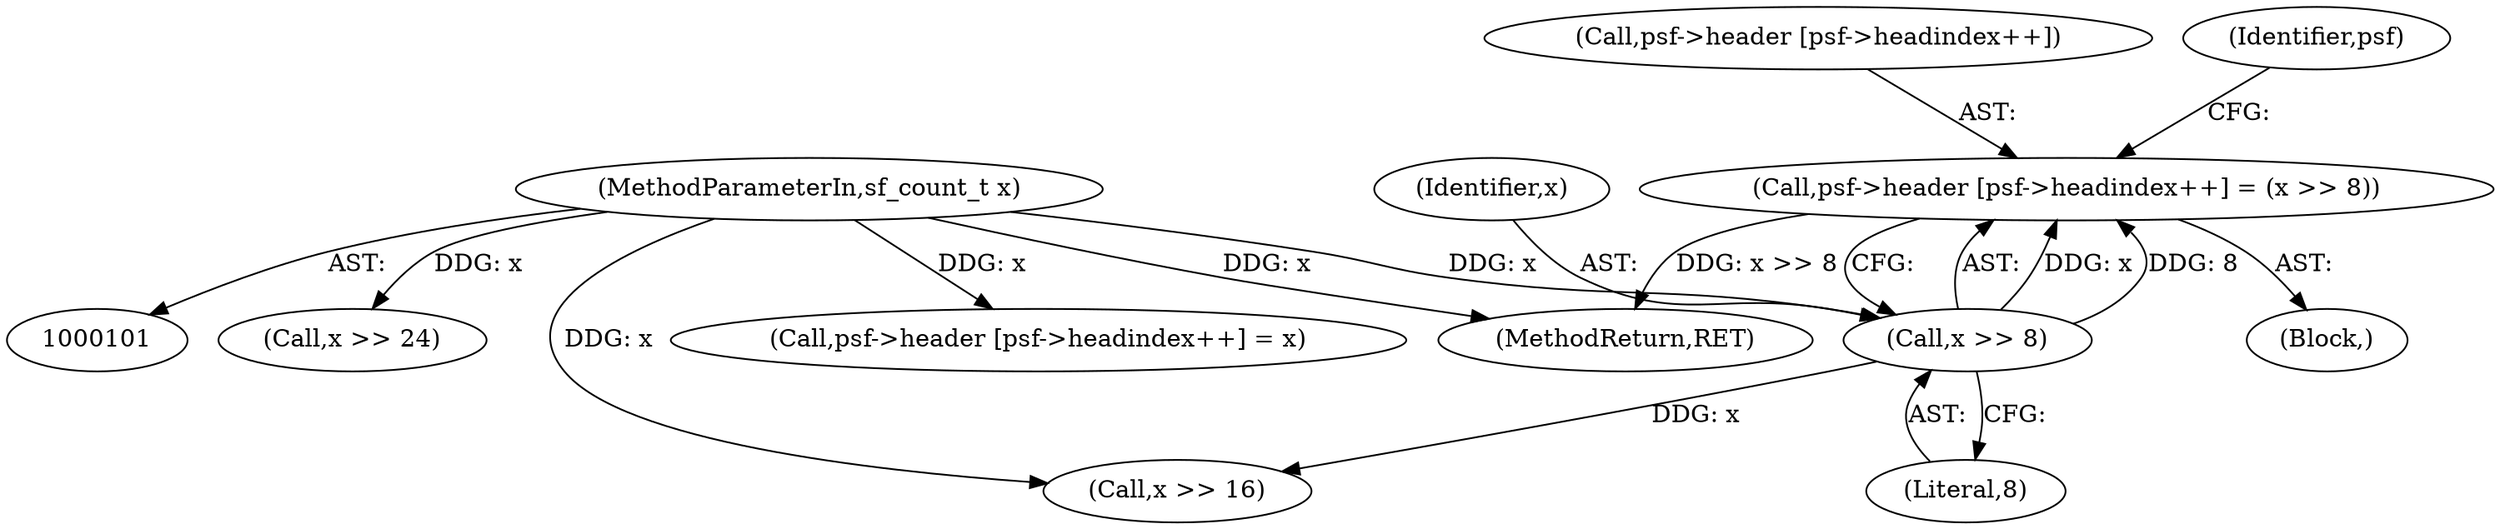digraph "1_libsndfile_708e996c87c5fae77b104ccfeb8f6db784c32074_7@array" {
"1000127" [label="(Call,psf->header [psf->headindex++] = (x >> 8))"];
"1000136" [label="(Call,x >> 8)"];
"1000103" [label="(MethodParameterIn,sf_count_t x)"];
"1000160" [label="(Call,x >> 24)"];
"1000138" [label="(Literal,8)"];
"1000203" [label="(MethodReturn,RET)"];
"1000103" [label="(MethodParameterIn,sf_count_t x)"];
"1000136" [label="(Call,x >> 8)"];
"1000128" [label="(Call,psf->header [psf->headindex++])"];
"1000148" [label="(Call,x >> 16)"];
"1000116" [label="(Block,)"];
"1000137" [label="(Identifier,x)"];
"1000142" [label="(Identifier,psf)"];
"1000127" [label="(Call,psf->header [psf->headindex++] = (x >> 8))"];
"1000117" [label="(Call,psf->header [psf->headindex++] = x)"];
"1000127" -> "1000116"  [label="AST: "];
"1000127" -> "1000136"  [label="CFG: "];
"1000128" -> "1000127"  [label="AST: "];
"1000136" -> "1000127"  [label="AST: "];
"1000142" -> "1000127"  [label="CFG: "];
"1000127" -> "1000203"  [label="DDG: x >> 8"];
"1000136" -> "1000127"  [label="DDG: x"];
"1000136" -> "1000127"  [label="DDG: 8"];
"1000136" -> "1000138"  [label="CFG: "];
"1000137" -> "1000136"  [label="AST: "];
"1000138" -> "1000136"  [label="AST: "];
"1000103" -> "1000136"  [label="DDG: x"];
"1000136" -> "1000148"  [label="DDG: x"];
"1000103" -> "1000101"  [label="AST: "];
"1000103" -> "1000203"  [label="DDG: x"];
"1000103" -> "1000117"  [label="DDG: x"];
"1000103" -> "1000148"  [label="DDG: x"];
"1000103" -> "1000160"  [label="DDG: x"];
}
